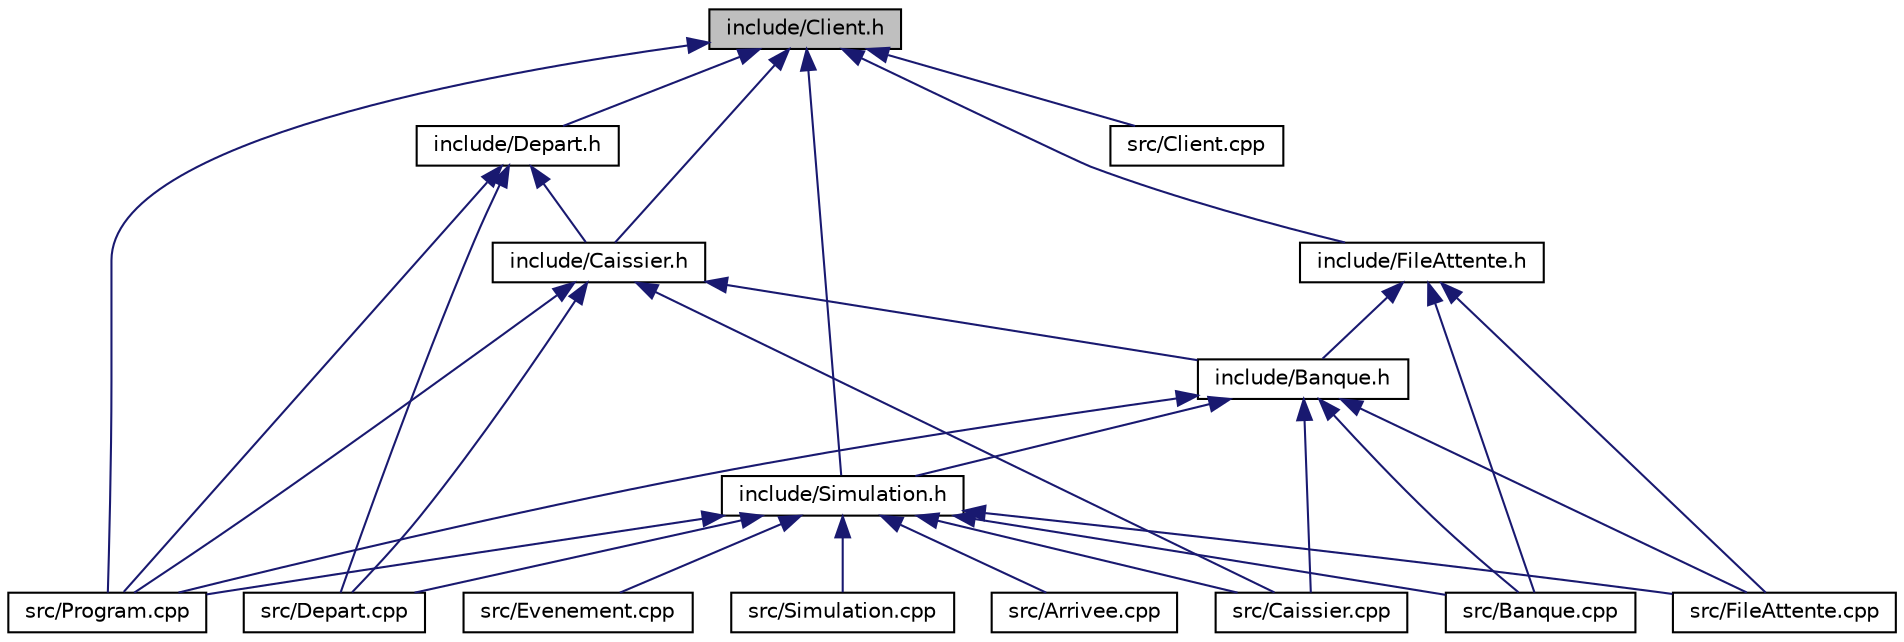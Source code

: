 digraph "include/Client.h"
{
  edge [fontname="Helvetica",fontsize="10",labelfontname="Helvetica",labelfontsize="10"];
  node [fontname="Helvetica",fontsize="10",shape=record];
  Node1 [label="include/Client.h",height=0.2,width=0.4,color="black", fillcolor="grey75", style="filled", fontcolor="black"];
  Node1 -> Node2 [dir="back",color="midnightblue",fontsize="10",style="solid",fontname="Helvetica"];
  Node2 [label="include/Simulation.h",height=0.2,width=0.4,color="black", fillcolor="white", style="filled",URL="$Simulation_8h.html",tooltip="Classe Simulation, SimulationEvenementDiscret derived class. "];
  Node2 -> Node3 [dir="back",color="midnightblue",fontsize="10",style="solid",fontname="Helvetica"];
  Node3 [label="src/Arrivee.cpp",height=0.2,width=0.4,color="black", fillcolor="white", style="filled",URL="$Arrivee_8cpp.html",tooltip="Implémente la classe Arrivee, Evenement derived class. "];
  Node2 -> Node4 [dir="back",color="midnightblue",fontsize="10",style="solid",fontname="Helvetica"];
  Node4 [label="src/Banque.cpp",height=0.2,width=0.4,color="black", fillcolor="white", style="filled",URL="$Banque_8cpp.html",tooltip="Implémente la classe Banque. "];
  Node2 -> Node5 [dir="back",color="midnightblue",fontsize="10",style="solid",fontname="Helvetica"];
  Node5 [label="src/Caissier.cpp",height=0.2,width=0.4,color="black", fillcolor="white", style="filled",URL="$Caissier_8cpp.html",tooltip="Implémente la classe Caissier. "];
  Node2 -> Node6 [dir="back",color="midnightblue",fontsize="10",style="solid",fontname="Helvetica"];
  Node6 [label="src/Depart.cpp",height=0.2,width=0.4,color="black", fillcolor="white", style="filled",URL="$Depart_8cpp.html",tooltip="Implémente la classe Depart, Evenement derived class. "];
  Node2 -> Node7 [dir="back",color="midnightblue",fontsize="10",style="solid",fontname="Helvetica"];
  Node7 [label="src/Evenement.cpp",height=0.2,width=0.4,color="black", fillcolor="white", style="filled",URL="$Evenement_8cpp.html",tooltip="Implémente la classe Evenement, Arrivee & Depart base class. "];
  Node2 -> Node8 [dir="back",color="midnightblue",fontsize="10",style="solid",fontname="Helvetica"];
  Node8 [label="src/FileAttente.cpp",height=0.2,width=0.4,color="black", fillcolor="white", style="filled",URL="$FileAttente_8cpp.html",tooltip="Implémente la classe FileAttente. "];
  Node2 -> Node9 [dir="back",color="midnightblue",fontsize="10",style="solid",fontname="Helvetica"];
  Node9 [label="src/Program.cpp",height=0.2,width=0.4,color="black", fillcolor="white", style="filled",URL="$Program_8cpp.html",tooltip="Simulation de queueing de clients dans une banque – main() – effectué dans le cadre de l&#39;atelier C+..."];
  Node2 -> Node10 [dir="back",color="midnightblue",fontsize="10",style="solid",fontname="Helvetica"];
  Node10 [label="src/Simulation.cpp",height=0.2,width=0.4,color="black", fillcolor="white", style="filled",URL="$Simulation_8cpp.html",tooltip="Implémente la classe Simulation, SimulationEvenementDiscret derived class. "];
  Node1 -> Node11 [dir="back",color="midnightblue",fontsize="10",style="solid",fontname="Helvetica"];
  Node11 [label="include/Caissier.h",height=0.2,width=0.4,color="black", fillcolor="white", style="filled",URL="$Caissier_8h.html",tooltip="Classe Caissier. "];
  Node11 -> Node12 [dir="back",color="midnightblue",fontsize="10",style="solid",fontname="Helvetica"];
  Node12 [label="include/Banque.h",height=0.2,width=0.4,color="black", fillcolor="white", style="filled",URL="$Banque_8h.html",tooltip="Classe Banque. "];
  Node12 -> Node2 [dir="back",color="midnightblue",fontsize="10",style="solid",fontname="Helvetica"];
  Node12 -> Node4 [dir="back",color="midnightblue",fontsize="10",style="solid",fontname="Helvetica"];
  Node12 -> Node5 [dir="back",color="midnightblue",fontsize="10",style="solid",fontname="Helvetica"];
  Node12 -> Node8 [dir="back",color="midnightblue",fontsize="10",style="solid",fontname="Helvetica"];
  Node12 -> Node9 [dir="back",color="midnightblue",fontsize="10",style="solid",fontname="Helvetica"];
  Node11 -> Node5 [dir="back",color="midnightblue",fontsize="10",style="solid",fontname="Helvetica"];
  Node11 -> Node6 [dir="back",color="midnightblue",fontsize="10",style="solid",fontname="Helvetica"];
  Node11 -> Node9 [dir="back",color="midnightblue",fontsize="10",style="solid",fontname="Helvetica"];
  Node1 -> Node13 [dir="back",color="midnightblue",fontsize="10",style="solid",fontname="Helvetica"];
  Node13 [label="include/Depart.h",height=0.2,width=0.4,color="black", fillcolor="white", style="filled",URL="$Depart_8h.html",tooltip="Classe Depart, Evenement derived class. "];
  Node13 -> Node11 [dir="back",color="midnightblue",fontsize="10",style="solid",fontname="Helvetica"];
  Node13 -> Node6 [dir="back",color="midnightblue",fontsize="10",style="solid",fontname="Helvetica"];
  Node13 -> Node9 [dir="back",color="midnightblue",fontsize="10",style="solid",fontname="Helvetica"];
  Node1 -> Node14 [dir="back",color="midnightblue",fontsize="10",style="solid",fontname="Helvetica"];
  Node14 [label="include/FileAttente.h",height=0.2,width=0.4,color="black", fillcolor="white", style="filled",URL="$FileAttente_8h.html",tooltip="Classe FileAttente. "];
  Node14 -> Node12 [dir="back",color="midnightblue",fontsize="10",style="solid",fontname="Helvetica"];
  Node14 -> Node4 [dir="back",color="midnightblue",fontsize="10",style="solid",fontname="Helvetica"];
  Node14 -> Node8 [dir="back",color="midnightblue",fontsize="10",style="solid",fontname="Helvetica"];
  Node1 -> Node15 [dir="back",color="midnightblue",fontsize="10",style="solid",fontname="Helvetica"];
  Node15 [label="src/Client.cpp",height=0.2,width=0.4,color="black", fillcolor="white", style="filled",URL="$Client_8cpp.html",tooltip="Implémente la classe Client. "];
  Node1 -> Node9 [dir="back",color="midnightblue",fontsize="10",style="solid",fontname="Helvetica"];
}
